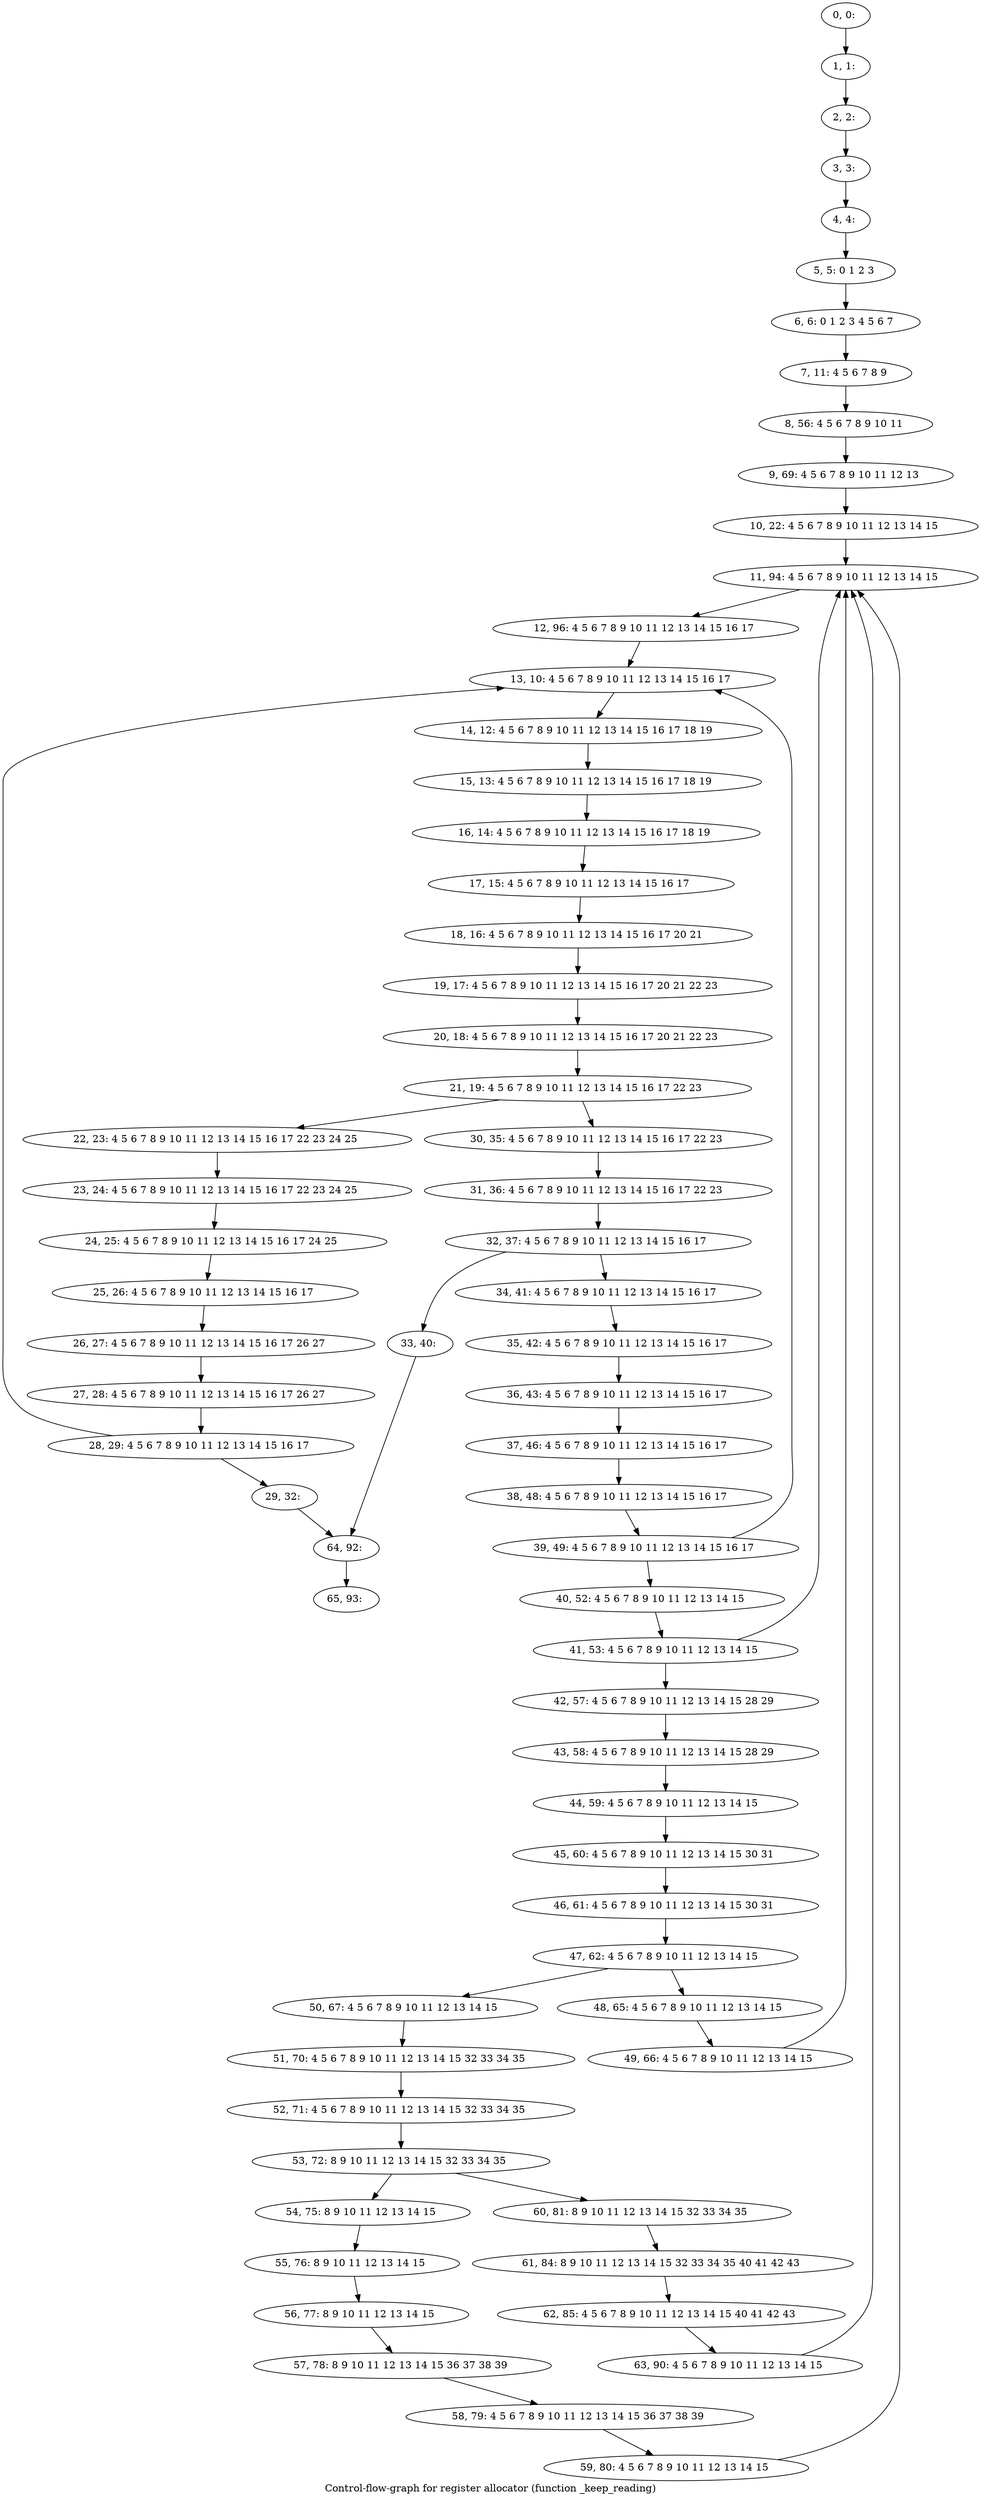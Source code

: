 digraph G {
graph [label="Control-flow-graph for register allocator (function _keep_reading)"]
0[label="0, 0: "];
1[label="1, 1: "];
2[label="2, 2: "];
3[label="3, 3: "];
4[label="4, 4: "];
5[label="5, 5: 0 1 2 3 "];
6[label="6, 6: 0 1 2 3 4 5 6 7 "];
7[label="7, 11: 4 5 6 7 8 9 "];
8[label="8, 56: 4 5 6 7 8 9 10 11 "];
9[label="9, 69: 4 5 6 7 8 9 10 11 12 13 "];
10[label="10, 22: 4 5 6 7 8 9 10 11 12 13 14 15 "];
11[label="11, 94: 4 5 6 7 8 9 10 11 12 13 14 15 "];
12[label="12, 96: 4 5 6 7 8 9 10 11 12 13 14 15 16 17 "];
13[label="13, 10: 4 5 6 7 8 9 10 11 12 13 14 15 16 17 "];
14[label="14, 12: 4 5 6 7 8 9 10 11 12 13 14 15 16 17 18 19 "];
15[label="15, 13: 4 5 6 7 8 9 10 11 12 13 14 15 16 17 18 19 "];
16[label="16, 14: 4 5 6 7 8 9 10 11 12 13 14 15 16 17 18 19 "];
17[label="17, 15: 4 5 6 7 8 9 10 11 12 13 14 15 16 17 "];
18[label="18, 16: 4 5 6 7 8 9 10 11 12 13 14 15 16 17 20 21 "];
19[label="19, 17: 4 5 6 7 8 9 10 11 12 13 14 15 16 17 20 21 22 23 "];
20[label="20, 18: 4 5 6 7 8 9 10 11 12 13 14 15 16 17 20 21 22 23 "];
21[label="21, 19: 4 5 6 7 8 9 10 11 12 13 14 15 16 17 22 23 "];
22[label="22, 23: 4 5 6 7 8 9 10 11 12 13 14 15 16 17 22 23 24 25 "];
23[label="23, 24: 4 5 6 7 8 9 10 11 12 13 14 15 16 17 22 23 24 25 "];
24[label="24, 25: 4 5 6 7 8 9 10 11 12 13 14 15 16 17 24 25 "];
25[label="25, 26: 4 5 6 7 8 9 10 11 12 13 14 15 16 17 "];
26[label="26, 27: 4 5 6 7 8 9 10 11 12 13 14 15 16 17 26 27 "];
27[label="27, 28: 4 5 6 7 8 9 10 11 12 13 14 15 16 17 26 27 "];
28[label="28, 29: 4 5 6 7 8 9 10 11 12 13 14 15 16 17 "];
29[label="29, 32: "];
30[label="30, 35: 4 5 6 7 8 9 10 11 12 13 14 15 16 17 22 23 "];
31[label="31, 36: 4 5 6 7 8 9 10 11 12 13 14 15 16 17 22 23 "];
32[label="32, 37: 4 5 6 7 8 9 10 11 12 13 14 15 16 17 "];
33[label="33, 40: "];
34[label="34, 41: 4 5 6 7 8 9 10 11 12 13 14 15 16 17 "];
35[label="35, 42: 4 5 6 7 8 9 10 11 12 13 14 15 16 17 "];
36[label="36, 43: 4 5 6 7 8 9 10 11 12 13 14 15 16 17 "];
37[label="37, 46: 4 5 6 7 8 9 10 11 12 13 14 15 16 17 "];
38[label="38, 48: 4 5 6 7 8 9 10 11 12 13 14 15 16 17 "];
39[label="39, 49: 4 5 6 7 8 9 10 11 12 13 14 15 16 17 "];
40[label="40, 52: 4 5 6 7 8 9 10 11 12 13 14 15 "];
41[label="41, 53: 4 5 6 7 8 9 10 11 12 13 14 15 "];
42[label="42, 57: 4 5 6 7 8 9 10 11 12 13 14 15 28 29 "];
43[label="43, 58: 4 5 6 7 8 9 10 11 12 13 14 15 28 29 "];
44[label="44, 59: 4 5 6 7 8 9 10 11 12 13 14 15 "];
45[label="45, 60: 4 5 6 7 8 9 10 11 12 13 14 15 30 31 "];
46[label="46, 61: 4 5 6 7 8 9 10 11 12 13 14 15 30 31 "];
47[label="47, 62: 4 5 6 7 8 9 10 11 12 13 14 15 "];
48[label="48, 65: 4 5 6 7 8 9 10 11 12 13 14 15 "];
49[label="49, 66: 4 5 6 7 8 9 10 11 12 13 14 15 "];
50[label="50, 67: 4 5 6 7 8 9 10 11 12 13 14 15 "];
51[label="51, 70: 4 5 6 7 8 9 10 11 12 13 14 15 32 33 34 35 "];
52[label="52, 71: 4 5 6 7 8 9 10 11 12 13 14 15 32 33 34 35 "];
53[label="53, 72: 8 9 10 11 12 13 14 15 32 33 34 35 "];
54[label="54, 75: 8 9 10 11 12 13 14 15 "];
55[label="55, 76: 8 9 10 11 12 13 14 15 "];
56[label="56, 77: 8 9 10 11 12 13 14 15 "];
57[label="57, 78: 8 9 10 11 12 13 14 15 36 37 38 39 "];
58[label="58, 79: 4 5 6 7 8 9 10 11 12 13 14 15 36 37 38 39 "];
59[label="59, 80: 4 5 6 7 8 9 10 11 12 13 14 15 "];
60[label="60, 81: 8 9 10 11 12 13 14 15 32 33 34 35 "];
61[label="61, 84: 8 9 10 11 12 13 14 15 32 33 34 35 40 41 42 43 "];
62[label="62, 85: 4 5 6 7 8 9 10 11 12 13 14 15 40 41 42 43 "];
63[label="63, 90: 4 5 6 7 8 9 10 11 12 13 14 15 "];
64[label="64, 92: "];
65[label="65, 93: "];
0->1 ;
1->2 ;
2->3 ;
3->4 ;
4->5 ;
5->6 ;
6->7 ;
7->8 ;
8->9 ;
9->10 ;
10->11 ;
11->12 ;
12->13 ;
13->14 ;
14->15 ;
15->16 ;
16->17 ;
17->18 ;
18->19 ;
19->20 ;
20->21 ;
21->22 ;
21->30 ;
22->23 ;
23->24 ;
24->25 ;
25->26 ;
26->27 ;
27->28 ;
28->29 ;
28->13 ;
29->64 ;
30->31 ;
31->32 ;
32->33 ;
32->34 ;
33->64 ;
34->35 ;
35->36 ;
36->37 ;
37->38 ;
38->39 ;
39->40 ;
39->13 ;
40->41 ;
41->42 ;
41->11 ;
42->43 ;
43->44 ;
44->45 ;
45->46 ;
46->47 ;
47->48 ;
47->50 ;
48->49 ;
49->11 ;
50->51 ;
51->52 ;
52->53 ;
53->54 ;
53->60 ;
54->55 ;
55->56 ;
56->57 ;
57->58 ;
58->59 ;
59->11 ;
60->61 ;
61->62 ;
62->63 ;
63->11 ;
64->65 ;
}

